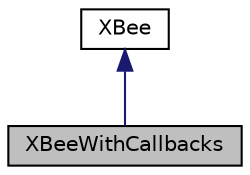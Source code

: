 digraph "XBeeWithCallbacks"
{
  edge [fontname="Helvetica",fontsize="10",labelfontname="Helvetica",labelfontsize="10"];
  node [fontname="Helvetica",fontsize="10",shape=record];
  Node0 [label="XBeeWithCallbacks",height=0.2,width=0.4,color="black", fillcolor="grey75", style="filled", fontcolor="black"];
  Node1 -> Node0 [dir="back",color="midnightblue",fontsize="10",style="solid"];
  Node1 [label="XBee",height=0.2,width=0.4,color="black", fillcolor="white", style="filled",URL="$class_x_bee.html"];
}
